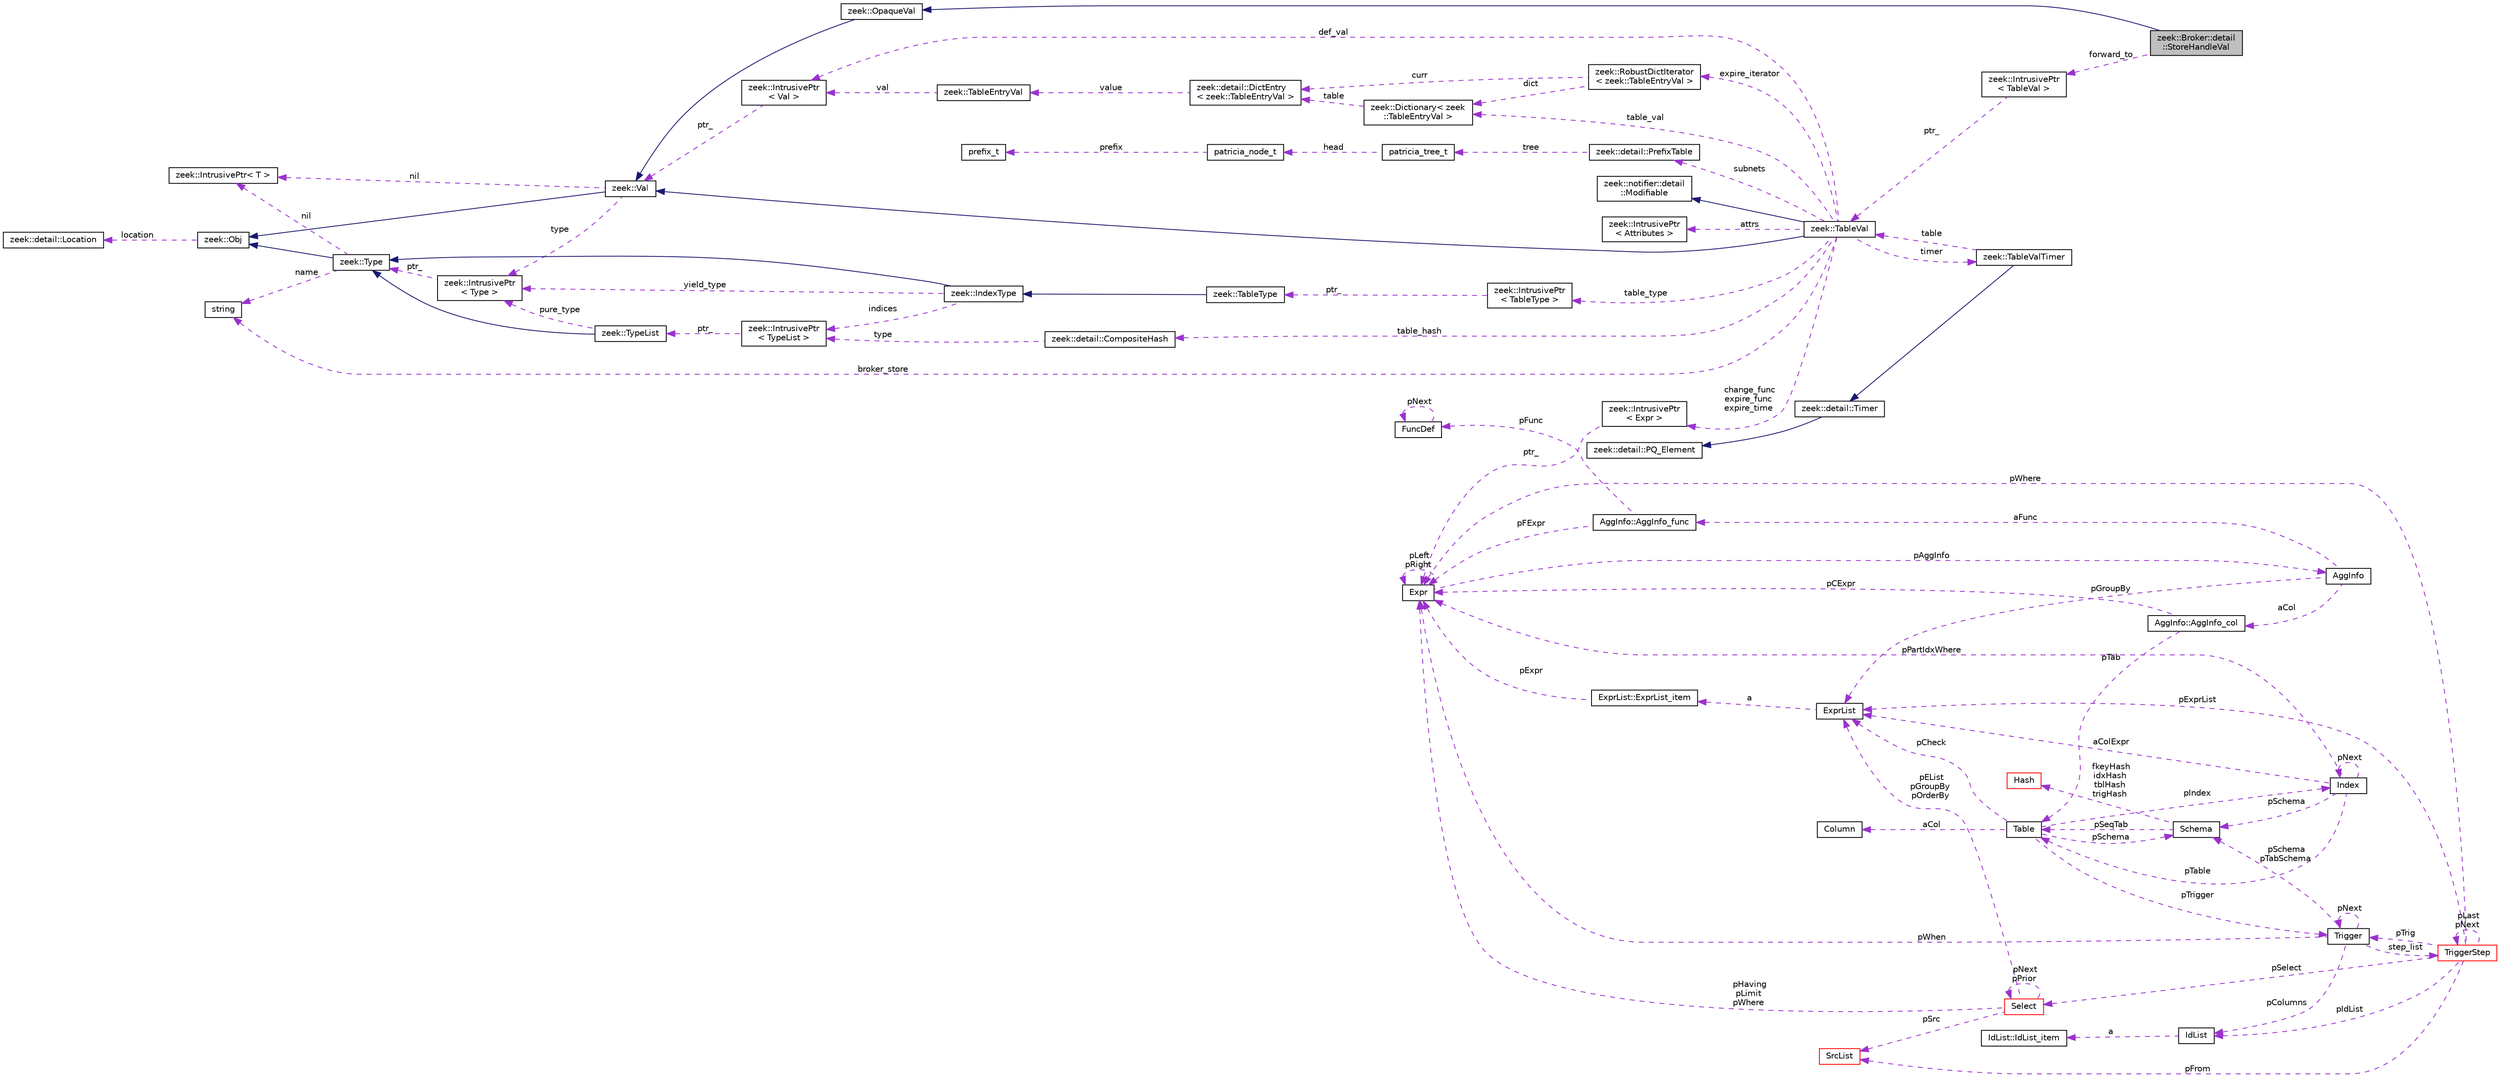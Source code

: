 digraph "zeek::Broker::detail::StoreHandleVal"
{
 // LATEX_PDF_SIZE
  edge [fontname="Helvetica",fontsize="10",labelfontname="Helvetica",labelfontsize="10"];
  node [fontname="Helvetica",fontsize="10",shape=record];
  rankdir="LR";
  Node1 [label="zeek::Broker::detail\l::StoreHandleVal",height=0.2,width=0.4,color="black", fillcolor="grey75", style="filled", fontcolor="black",tooltip=" "];
  Node2 -> Node1 [dir="back",color="midnightblue",fontsize="10",style="solid",fontname="Helvetica"];
  Node2 [label="zeek::OpaqueVal",height=0.2,width=0.4,color="black", fillcolor="white", style="filled",URL="$d9/d9b/classzeek_1_1OpaqueVal.html",tooltip=" "];
  Node3 -> Node2 [dir="back",color="midnightblue",fontsize="10",style="solid",fontname="Helvetica"];
  Node3 [label="zeek::Val",height=0.2,width=0.4,color="black", fillcolor="white", style="filled",URL="$de/d49/classzeek_1_1Val.html",tooltip=" "];
  Node4 -> Node3 [dir="back",color="midnightblue",fontsize="10",style="solid",fontname="Helvetica"];
  Node4 [label="zeek::Obj",height=0.2,width=0.4,color="black", fillcolor="white", style="filled",URL="$dd/df1/classzeek_1_1Obj.html",tooltip=" "];
  Node5 -> Node4 [dir="back",color="darkorchid3",fontsize="10",style="dashed",label=" location" ,fontname="Helvetica"];
  Node5 [label="zeek::detail::Location",height=0.2,width=0.4,color="black", fillcolor="white", style="filled",URL="$d5/d1d/classzeek_1_1detail_1_1Location.html",tooltip=" "];
  Node6 -> Node3 [dir="back",color="darkorchid3",fontsize="10",style="dashed",label=" nil" ,fontname="Helvetica"];
  Node6 [label="zeek::IntrusivePtr\< T \>",height=0.2,width=0.4,color="black", fillcolor="white", style="filled",URL="$d6/dba/classzeek_1_1IntrusivePtr.html",tooltip=" "];
  Node7 -> Node3 [dir="back",color="darkorchid3",fontsize="10",style="dashed",label=" type" ,fontname="Helvetica"];
  Node7 [label="zeek::IntrusivePtr\l\< Type \>",height=0.2,width=0.4,color="black", fillcolor="white", style="filled",URL="$d6/dba/classzeek_1_1IntrusivePtr.html",tooltip=" "];
  Node8 -> Node7 [dir="back",color="darkorchid3",fontsize="10",style="dashed",label=" ptr_" ,fontname="Helvetica"];
  Node8 [label="zeek::Type",height=0.2,width=0.4,color="black", fillcolor="white", style="filled",URL="$d0/d4f/classzeek_1_1Type.html",tooltip=" "];
  Node4 -> Node8 [dir="back",color="midnightblue",fontsize="10",style="solid",fontname="Helvetica"];
  Node6 -> Node8 [dir="back",color="darkorchid3",fontsize="10",style="dashed",label=" nil" ,fontname="Helvetica"];
  Node9 -> Node8 [dir="back",color="darkorchid3",fontsize="10",style="dashed",label=" name" ,fontname="Helvetica"];
  Node9 [label="string",height=0.2,width=0.4,color="black", fillcolor="white", style="filled",tooltip=" "];
  Node10 -> Node1 [dir="back",color="darkorchid3",fontsize="10",style="dashed",label=" forward_to" ,fontname="Helvetica"];
  Node10 [label="zeek::IntrusivePtr\l\< TableVal \>",height=0.2,width=0.4,color="black", fillcolor="white", style="filled",URL="$d6/dba/classzeek_1_1IntrusivePtr.html",tooltip=" "];
  Node11 -> Node10 [dir="back",color="darkorchid3",fontsize="10",style="dashed",label=" ptr_" ,fontname="Helvetica"];
  Node11 [label="zeek::TableVal",height=0.2,width=0.4,color="black", fillcolor="white", style="filled",URL="$d6/d3f/classzeek_1_1TableVal.html",tooltip=" "];
  Node3 -> Node11 [dir="back",color="midnightblue",fontsize="10",style="solid",fontname="Helvetica"];
  Node12 -> Node11 [dir="back",color="midnightblue",fontsize="10",style="solid",fontname="Helvetica"];
  Node12 [label="zeek::notifier::detail\l::Modifiable",height=0.2,width=0.4,color="black", fillcolor="white", style="filled",URL="$d8/d87/classzeek_1_1notifier_1_1detail_1_1Modifiable.html",tooltip=" "];
  Node13 -> Node11 [dir="back",color="darkorchid3",fontsize="10",style="dashed",label=" table_type" ,fontname="Helvetica"];
  Node13 [label="zeek::IntrusivePtr\l\< TableType \>",height=0.2,width=0.4,color="black", fillcolor="white", style="filled",URL="$d6/dba/classzeek_1_1IntrusivePtr.html",tooltip=" "];
  Node14 -> Node13 [dir="back",color="darkorchid3",fontsize="10",style="dashed",label=" ptr_" ,fontname="Helvetica"];
  Node14 [label="zeek::TableType",height=0.2,width=0.4,color="black", fillcolor="white", style="filled",URL="$d8/d4c/classzeek_1_1TableType.html",tooltip=" "];
  Node15 -> Node14 [dir="back",color="midnightblue",fontsize="10",style="solid",fontname="Helvetica"];
  Node15 [label="zeek::IndexType",height=0.2,width=0.4,color="black", fillcolor="white", style="filled",URL="$dd/d89/classzeek_1_1IndexType.html",tooltip=" "];
  Node8 -> Node15 [dir="back",color="midnightblue",fontsize="10",style="solid",fontname="Helvetica"];
  Node16 -> Node15 [dir="back",color="darkorchid3",fontsize="10",style="dashed",label=" indices" ,fontname="Helvetica"];
  Node16 [label="zeek::IntrusivePtr\l\< TypeList \>",height=0.2,width=0.4,color="black", fillcolor="white", style="filled",URL="$d6/dba/classzeek_1_1IntrusivePtr.html",tooltip=" "];
  Node17 -> Node16 [dir="back",color="darkorchid3",fontsize="10",style="dashed",label=" ptr_" ,fontname="Helvetica"];
  Node17 [label="zeek::TypeList",height=0.2,width=0.4,color="black", fillcolor="white", style="filled",URL="$da/d8e/classzeek_1_1TypeList.html",tooltip=" "];
  Node8 -> Node17 [dir="back",color="midnightblue",fontsize="10",style="solid",fontname="Helvetica"];
  Node7 -> Node17 [dir="back",color="darkorchid3",fontsize="10",style="dashed",label=" pure_type" ,fontname="Helvetica"];
  Node7 -> Node15 [dir="back",color="darkorchid3",fontsize="10",style="dashed",label=" yield_type" ,fontname="Helvetica"];
  Node18 -> Node11 [dir="back",color="darkorchid3",fontsize="10",style="dashed",label=" table_hash" ,fontname="Helvetica"];
  Node18 [label="zeek::detail::CompositeHash",height=0.2,width=0.4,color="black", fillcolor="white", style="filled",URL="$d6/db2/classzeek_1_1detail_1_1CompositeHash.html",tooltip=" "];
  Node16 -> Node18 [dir="back",color="darkorchid3",fontsize="10",style="dashed",label=" type" ,fontname="Helvetica"];
  Node19 -> Node11 [dir="back",color="darkorchid3",fontsize="10",style="dashed",label=" attrs" ,fontname="Helvetica"];
  Node19 [label="zeek::IntrusivePtr\l\< Attributes \>",height=0.2,width=0.4,color="black", fillcolor="white", style="filled",URL="$d6/dba/classzeek_1_1IntrusivePtr.html",tooltip=" "];
  Node20 -> Node11 [dir="back",color="darkorchid3",fontsize="10",style="dashed",label=" change_func\nexpire_func\nexpire_time" ,fontname="Helvetica"];
  Node20 [label="zeek::IntrusivePtr\l\< Expr \>",height=0.2,width=0.4,color="black", fillcolor="white", style="filled",URL="$d6/dba/classzeek_1_1IntrusivePtr.html",tooltip=" "];
  Node21 -> Node20 [dir="back",color="darkorchid3",fontsize="10",style="dashed",label=" ptr_" ,fontname="Helvetica"];
  Node21 [label="Expr",height=0.2,width=0.4,color="black", fillcolor="white", style="filled",URL="$db/d1b/sqlite3_8c.html#d4/dfb/structExpr",tooltip=" "];
  Node21 -> Node21 [dir="back",color="darkorchid3",fontsize="10",style="dashed",label=" pLeft\npRight" ,fontname="Helvetica"];
  Node22 -> Node21 [dir="back",color="darkorchid3",fontsize="10",style="dashed",label=" pAggInfo" ,fontname="Helvetica"];
  Node22 [label="AggInfo",height=0.2,width=0.4,color="black", fillcolor="white", style="filled",URL="$db/d1b/sqlite3_8c.html#d2/dc8/structAggInfo",tooltip=" "];
  Node23 -> Node22 [dir="back",color="darkorchid3",fontsize="10",style="dashed",label=" pGroupBy" ,fontname="Helvetica"];
  Node23 [label="ExprList",height=0.2,width=0.4,color="black", fillcolor="white", style="filled",URL="$db/d1b/sqlite3_8c.html#d5/d5c/structExprList",tooltip=" "];
  Node24 -> Node23 [dir="back",color="darkorchid3",fontsize="10",style="dashed",label=" a" ,fontname="Helvetica"];
  Node24 [label="ExprList::ExprList_item",height=0.2,width=0.4,color="black", fillcolor="white", style="filled",URL="$db/d1b/sqlite3_8c.html#d8/dae/structExprList_1_1ExprList__item",tooltip=" "];
  Node21 -> Node24 [dir="back",color="darkorchid3",fontsize="10",style="dashed",label=" pExpr" ,fontname="Helvetica"];
  Node25 -> Node22 [dir="back",color="darkorchid3",fontsize="10",style="dashed",label=" aCol" ,fontname="Helvetica"];
  Node25 [label="AggInfo::AggInfo_col",height=0.2,width=0.4,color="black", fillcolor="white", style="filled",URL="$db/d1b/sqlite3_8c.html#d6/d3a/structAggInfo_1_1AggInfo__col",tooltip=" "];
  Node26 -> Node25 [dir="back",color="darkorchid3",fontsize="10",style="dashed",label=" pTab" ,fontname="Helvetica"];
  Node26 [label="Table",height=0.2,width=0.4,color="black", fillcolor="white", style="filled",URL="$db/d1b/sqlite3_8c.html#dc/dcb/structTable",tooltip=" "];
  Node27 -> Node26 [dir="back",color="darkorchid3",fontsize="10",style="dashed",label=" aCol" ,fontname="Helvetica"];
  Node27 [label="Column",height=0.2,width=0.4,color="black", fillcolor="white", style="filled",URL="$db/d1b/sqlite3_8c.html#dc/dc1/structColumn",tooltip=" "];
  Node28 -> Node26 [dir="back",color="darkorchid3",fontsize="10",style="dashed",label=" pIndex" ,fontname="Helvetica"];
  Node28 [label="Index",height=0.2,width=0.4,color="black", fillcolor="white", style="filled",URL="$db/d1b/sqlite3_8c.html#df/d86/structIndex",tooltip=" "];
  Node26 -> Node28 [dir="back",color="darkorchid3",fontsize="10",style="dashed",label=" pTable" ,fontname="Helvetica"];
  Node28 -> Node28 [dir="back",color="darkorchid3",fontsize="10",style="dashed",label=" pNext" ,fontname="Helvetica"];
  Node29 -> Node28 [dir="back",color="darkorchid3",fontsize="10",style="dashed",label=" pSchema" ,fontname="Helvetica"];
  Node29 [label="Schema",height=0.2,width=0.4,color="black", fillcolor="white", style="filled",URL="$db/d1b/sqlite3_8c.html#d8/db0/structSchema",tooltip=" "];
  Node30 -> Node29 [dir="back",color="darkorchid3",fontsize="10",style="dashed",label=" fkeyHash\nidxHash\ntblHash\ntrigHash" ,fontname="Helvetica"];
  Node30 [label="Hash",height=0.2,width=0.4,color="red", fillcolor="white", style="filled",URL="$db/d1b/sqlite3_8c.html#d1/dbe/structHash",tooltip=" "];
  Node26 -> Node29 [dir="back",color="darkorchid3",fontsize="10",style="dashed",label=" pSeqTab" ,fontname="Helvetica"];
  Node21 -> Node28 [dir="back",color="darkorchid3",fontsize="10",style="dashed",label=" pPartIdxWhere" ,fontname="Helvetica"];
  Node23 -> Node28 [dir="back",color="darkorchid3",fontsize="10",style="dashed",label=" aColExpr" ,fontname="Helvetica"];
  Node23 -> Node26 [dir="back",color="darkorchid3",fontsize="10",style="dashed",label=" pCheck" ,fontname="Helvetica"];
  Node33 -> Node26 [dir="back",color="darkorchid3",fontsize="10",style="dashed",label=" pTrigger" ,fontname="Helvetica"];
  Node33 [label="Trigger",height=0.2,width=0.4,color="black", fillcolor="white", style="filled",URL="$db/d1b/sqlite3_8c.html#dc/d15/structTrigger",tooltip=" "];
  Node21 -> Node33 [dir="back",color="darkorchid3",fontsize="10",style="dashed",label=" pWhen" ,fontname="Helvetica"];
  Node34 -> Node33 [dir="back",color="darkorchid3",fontsize="10",style="dashed",label=" pColumns" ,fontname="Helvetica"];
  Node34 [label="IdList",height=0.2,width=0.4,color="black", fillcolor="white", style="filled",URL="$db/d1b/sqlite3_8c.html#da/d69/structIdList",tooltip=" "];
  Node35 -> Node34 [dir="back",color="darkorchid3",fontsize="10",style="dashed",label=" a" ,fontname="Helvetica"];
  Node35 [label="IdList::IdList_item",height=0.2,width=0.4,color="black", fillcolor="white", style="filled",URL="$db/d1b/sqlite3_8c.html#d4/dc3/structIdList_1_1IdList__item",tooltip=" "];
  Node29 -> Node33 [dir="back",color="darkorchid3",fontsize="10",style="dashed",label=" pSchema\npTabSchema" ,fontname="Helvetica"];
  Node36 -> Node33 [dir="back",color="darkorchid3",fontsize="10",style="dashed",label=" step_list" ,fontname="Helvetica"];
  Node36 [label="TriggerStep",height=0.2,width=0.4,color="red", fillcolor="white", style="filled",URL="$db/d1b/sqlite3_8c.html#d5/da5/structTriggerStep",tooltip=" "];
  Node33 -> Node36 [dir="back",color="darkorchid3",fontsize="10",style="dashed",label=" pTrig" ,fontname="Helvetica"];
  Node37 -> Node36 [dir="back",color="darkorchid3",fontsize="10",style="dashed",label=" pSelect" ,fontname="Helvetica"];
  Node37 [label="Select",height=0.2,width=0.4,color="red", fillcolor="white", style="filled",URL="$db/d1b/sqlite3_8c.html#dd/d39/structSelect",tooltip=" "];
  Node23 -> Node37 [dir="back",color="darkorchid3",fontsize="10",style="dashed",label=" pEList\npGroupBy\npOrderBy" ,fontname="Helvetica"];
  Node38 -> Node37 [dir="back",color="darkorchid3",fontsize="10",style="dashed",label=" pSrc" ,fontname="Helvetica"];
  Node38 [label="SrcList",height=0.2,width=0.4,color="red", fillcolor="white", style="filled",URL="$db/d1b/sqlite3_8c.html#de/deb/structSrcList",tooltip=" "];
  Node21 -> Node37 [dir="back",color="darkorchid3",fontsize="10",style="dashed",label=" pHaving\npLimit\npWhere" ,fontname="Helvetica"];
  Node37 -> Node37 [dir="back",color="darkorchid3",fontsize="10",style="dashed",label=" pNext\npPrior" ,fontname="Helvetica"];
  Node38 -> Node36 [dir="back",color="darkorchid3",fontsize="10",style="dashed",label=" pFrom" ,fontname="Helvetica"];
  Node21 -> Node36 [dir="back",color="darkorchid3",fontsize="10",style="dashed",label=" pWhere" ,fontname="Helvetica"];
  Node23 -> Node36 [dir="back",color="darkorchid3",fontsize="10",style="dashed",label=" pExprList" ,fontname="Helvetica"];
  Node34 -> Node36 [dir="back",color="darkorchid3",fontsize="10",style="dashed",label=" pIdList" ,fontname="Helvetica"];
  Node36 -> Node36 [dir="back",color="darkorchid3",fontsize="10",style="dashed",label=" pLast\npNext" ,fontname="Helvetica"];
  Node33 -> Node33 [dir="back",color="darkorchid3",fontsize="10",style="dashed",label=" pNext" ,fontname="Helvetica"];
  Node29 -> Node26 [dir="back",color="darkorchid3",fontsize="10",style="dashed",label=" pSchema" ,fontname="Helvetica"];
  Node21 -> Node25 [dir="back",color="darkorchid3",fontsize="10",style="dashed",label=" pCExpr" ,fontname="Helvetica"];
  Node46 -> Node22 [dir="back",color="darkorchid3",fontsize="10",style="dashed",label=" aFunc" ,fontname="Helvetica"];
  Node46 [label="AggInfo::AggInfo_func",height=0.2,width=0.4,color="black", fillcolor="white", style="filled",URL="$db/d1b/sqlite3_8c.html#d3/d2e/structAggInfo_1_1AggInfo__func",tooltip=" "];
  Node21 -> Node46 [dir="back",color="darkorchid3",fontsize="10",style="dashed",label=" pFExpr" ,fontname="Helvetica"];
  Node44 -> Node46 [dir="back",color="darkorchid3",fontsize="10",style="dashed",label=" pFunc" ,fontname="Helvetica"];
  Node44 [label="FuncDef",height=0.2,width=0.4,color="black", fillcolor="white", style="filled",URL="$d1/d3a/structFuncDef.html",tooltip=" "];
  Node44 -> Node44 [dir="back",color="darkorchid3",fontsize="10",style="dashed",label=" pNext" ,fontname="Helvetica"];
  Node47 -> Node11 [dir="back",color="darkorchid3",fontsize="10",style="dashed",label=" timer" ,fontname="Helvetica"];
  Node47 [label="zeek::TableValTimer",height=0.2,width=0.4,color="black", fillcolor="white", style="filled",URL="$db/de5/classzeek_1_1TableValTimer.html",tooltip=" "];
  Node48 -> Node47 [dir="back",color="midnightblue",fontsize="10",style="solid",fontname="Helvetica"];
  Node48 [label="zeek::detail::Timer",height=0.2,width=0.4,color="black", fillcolor="white", style="filled",URL="$d1/da2/classzeek_1_1detail_1_1Timer.html",tooltip=" "];
  Node49 -> Node48 [dir="back",color="midnightblue",fontsize="10",style="solid",fontname="Helvetica"];
  Node49 [label="zeek::detail::PQ_Element",height=0.2,width=0.4,color="black", fillcolor="white", style="filled",URL="$df/d3d/classzeek_1_1detail_1_1PQ__Element.html",tooltip=" "];
  Node11 -> Node47 [dir="back",color="darkorchid3",fontsize="10",style="dashed",label=" table" ,fontname="Helvetica"];
  Node50 -> Node11 [dir="back",color="darkorchid3",fontsize="10",style="dashed",label=" expire_iterator" ,fontname="Helvetica"];
  Node50 [label="zeek::RobustDictIterator\l\< zeek::TableEntryVal \>",height=0.2,width=0.4,color="black", fillcolor="white", style="filled",URL="$dd/da3/classzeek_1_1RobustDictIterator.html",tooltip=" "];
  Node51 -> Node50 [dir="back",color="darkorchid3",fontsize="10",style="dashed",label=" curr" ,fontname="Helvetica"];
  Node51 [label="zeek::detail::DictEntry\l\< zeek::TableEntryVal \>",height=0.2,width=0.4,color="black", fillcolor="white", style="filled",URL="$de/d59/classzeek_1_1detail_1_1DictEntry.html",tooltip=" "];
  Node52 -> Node51 [dir="back",color="darkorchid3",fontsize="10",style="dashed",label=" value" ,fontname="Helvetica"];
  Node52 [label="zeek::TableEntryVal",height=0.2,width=0.4,color="black", fillcolor="white", style="filled",URL="$d8/da2/classzeek_1_1TableEntryVal.html",tooltip=" "];
  Node53 -> Node52 [dir="back",color="darkorchid3",fontsize="10",style="dashed",label=" val" ,fontname="Helvetica"];
  Node53 [label="zeek::IntrusivePtr\l\< Val \>",height=0.2,width=0.4,color="black", fillcolor="white", style="filled",URL="$d6/dba/classzeek_1_1IntrusivePtr.html",tooltip=" "];
  Node3 -> Node53 [dir="back",color="darkorchid3",fontsize="10",style="dashed",label=" ptr_" ,fontname="Helvetica"];
  Node54 -> Node50 [dir="back",color="darkorchid3",fontsize="10",style="dashed",label=" dict" ,fontname="Helvetica"];
  Node54 [label="zeek::Dictionary\< zeek\l::TableEntryVal \>",height=0.2,width=0.4,color="black", fillcolor="white", style="filled",URL="$da/d6c/classzeek_1_1Dictionary.html",tooltip=" "];
  Node51 -> Node54 [dir="back",color="darkorchid3",fontsize="10",style="dashed",label=" table" ,fontname="Helvetica"];
  Node55 -> Node11 [dir="back",color="darkorchid3",fontsize="10",style="dashed",label=" subnets" ,fontname="Helvetica"];
  Node55 [label="zeek::detail::PrefixTable",height=0.2,width=0.4,color="black", fillcolor="white", style="filled",URL="$d7/d19/classzeek_1_1detail_1_1PrefixTable.html",tooltip=" "];
  Node56 -> Node55 [dir="back",color="darkorchid3",fontsize="10",style="dashed",label=" tree" ,fontname="Helvetica"];
  Node56 [label="patricia_tree_t",height=0.2,width=0.4,color="black", fillcolor="white", style="filled",URL="$d2/d85/patricia_8h.html#d2/d2d/structpatricia__tree__t",tooltip=" "];
  Node57 -> Node56 [dir="back",color="darkorchid3",fontsize="10",style="dashed",label=" head" ,fontname="Helvetica"];
  Node57 [label="patricia_node_t",height=0.2,width=0.4,color="black", fillcolor="white", style="filled",URL="$d2/d85/patricia_8h.html#dc/df2/structpatricia__node__t",tooltip=" "];
  Node58 -> Node57 [dir="back",color="darkorchid3",fontsize="10",style="dashed",label=" prefix" ,fontname="Helvetica"];
  Node58 [label="prefix_t",height=0.2,width=0.4,color="black", fillcolor="white", style="filled",URL="$d2/d85/patricia_8h.html#d5/d30/structprefix__t",tooltip=" "];
  Node53 -> Node11 [dir="back",color="darkorchid3",fontsize="10",style="dashed",label=" def_val" ,fontname="Helvetica"];
  Node9 -> Node11 [dir="back",color="darkorchid3",fontsize="10",style="dashed",label=" broker_store" ,fontname="Helvetica"];
  Node54 -> Node11 [dir="back",color="darkorchid3",fontsize="10",style="dashed",label=" table_val" ,fontname="Helvetica"];
}
